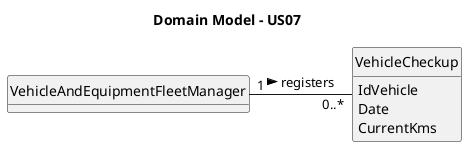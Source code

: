 @startuml
skinparam monochrome true
skinparam packageStyle rectangle
skinparam shadowing false

'left to right direction

skinparam classAttributeIconSize 0

hide circle
hide methods

title Domain Model - US07

class VehicleAndEquipmentFleetManager {

}

class VehicleCheckup {
    IdVehicle
    Date
    CurrentKms
}

VehicleAndEquipmentFleetManager "1" - "0..*" VehicleCheckup : registers >
@enduml